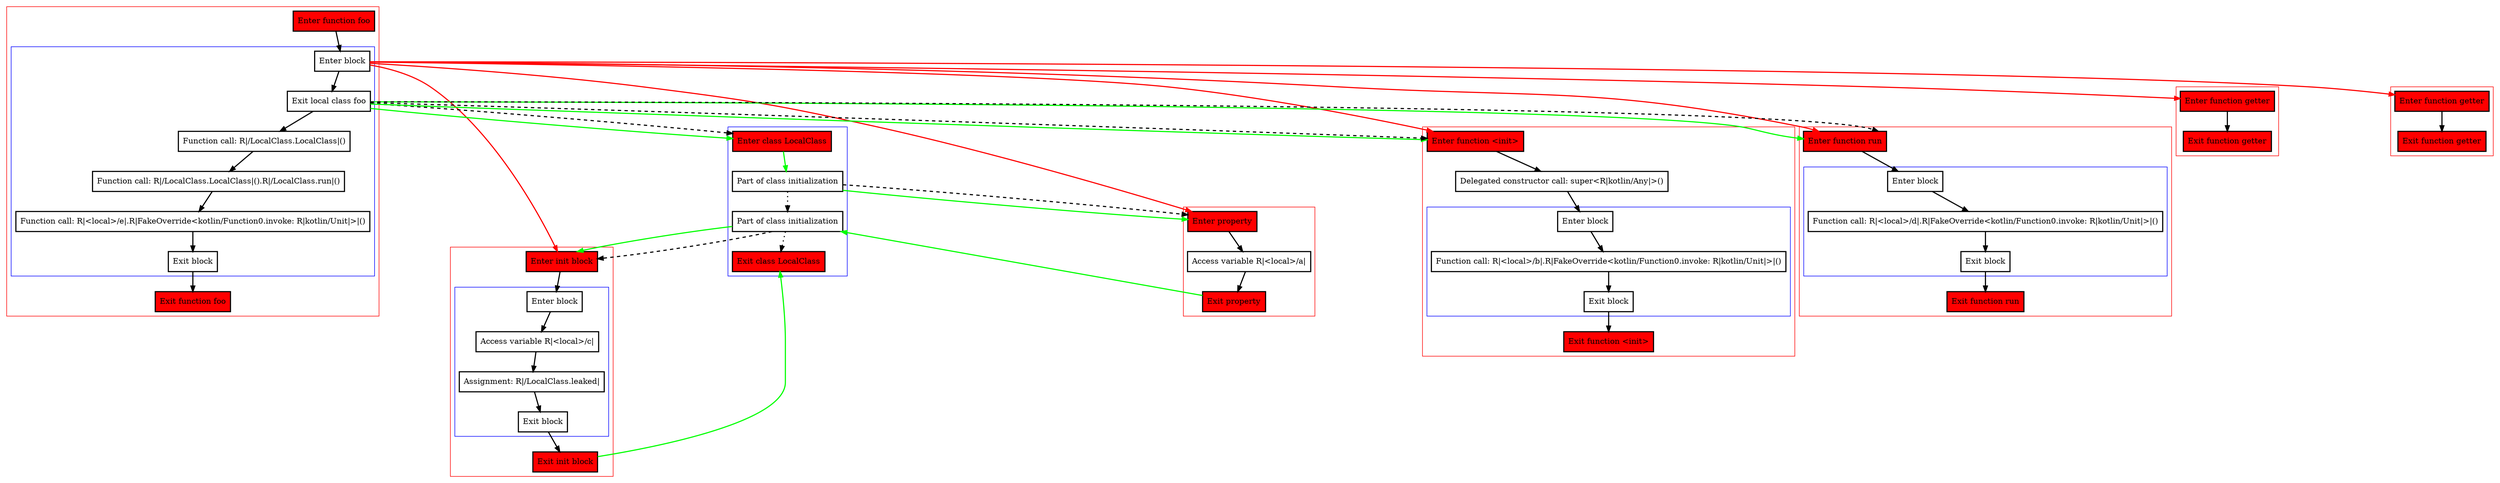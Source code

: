 digraph inLocalClass_kt {
    graph [nodesep=3]
    node [shape=box penwidth=2]
    edge [penwidth=2]

    subgraph cluster_0 {
        color=red
        0 [label="Enter function foo" style="filled" fillcolor=red];
        subgraph cluster_1 {
            color=blue
            1 [label="Enter block"];
            2 [label="Exit local class foo"];
            3 [label="Function call: R|/LocalClass.LocalClass|()"];
            4 [label="Function call: R|/LocalClass.LocalClass|().R|/LocalClass.run|()"];
            5 [label="Function call: R|<local>/e|.R|FakeOverride<kotlin/Function0.invoke: R|kotlin/Unit|>|()"];
            6 [label="Exit block"];
        }
        7 [label="Exit function foo" style="filled" fillcolor=red];
    }
    subgraph cluster_2 {
        color=blue
        8 [label="Enter class LocalClass" style="filled" fillcolor=red];
        9 [label="Part of class initialization"];
        10 [label="Part of class initialization"];
        11 [label="Exit class LocalClass" style="filled" fillcolor=red];
    }
    0 -> {1};
    1 -> {2};
    1 -> {14 12 17 19 25 31} [color=red];
    2 -> {3};
    2 -> {19 31 8} [color=green];
    2 -> {19 31 8} [style=dashed];
    3 -> {4};
    4 -> {5};
    5 -> {6};
    6 -> {7};
    8 -> {9} [color=green];
    9 -> {10} [style=dotted];
    9 -> {14} [color=green];
    9 -> {14} [style=dashed];
    10 -> {11} [style=dotted];
    10 -> {25} [color=green];
    10 -> {25} [style=dashed];

    subgraph cluster_3 {
        color=red
        12 [label="Enter function getter" style="filled" fillcolor=red];
        13 [label="Exit function getter" style="filled" fillcolor=red];
    }
    12 -> {13};

    subgraph cluster_4 {
        color=red
        14 [label="Enter property" style="filled" fillcolor=red];
        15 [label="Access variable R|<local>/a|"];
        16 [label="Exit property" style="filled" fillcolor=red];
    }
    14 -> {15};
    15 -> {16};
    16 -> {10} [color=green];

    subgraph cluster_5 {
        color=red
        17 [label="Enter function getter" style="filled" fillcolor=red];
        18 [label="Exit function getter" style="filled" fillcolor=red];
    }
    17 -> {18};

    subgraph cluster_6 {
        color=red
        19 [label="Enter function <init>" style="filled" fillcolor=red];
        20 [label="Delegated constructor call: super<R|kotlin/Any|>()"];
        subgraph cluster_7 {
            color=blue
            21 [label="Enter block"];
            22 [label="Function call: R|<local>/b|.R|FakeOverride<kotlin/Function0.invoke: R|kotlin/Unit|>|()"];
            23 [label="Exit block"];
        }
        24 [label="Exit function <init>" style="filled" fillcolor=red];
    }
    19 -> {20};
    20 -> {21};
    21 -> {22};
    22 -> {23};
    23 -> {24};

    subgraph cluster_8 {
        color=red
        25 [label="Enter init block" style="filled" fillcolor=red];
        subgraph cluster_9 {
            color=blue
            26 [label="Enter block"];
            27 [label="Access variable R|<local>/c|"];
            28 [label="Assignment: R|/LocalClass.leaked|"];
            29 [label="Exit block"];
        }
        30 [label="Exit init block" style="filled" fillcolor=red];
    }
    25 -> {26};
    26 -> {27};
    27 -> {28};
    28 -> {29};
    29 -> {30};
    30 -> {11} [color=green];

    subgraph cluster_10 {
        color=red
        31 [label="Enter function run" style="filled" fillcolor=red];
        subgraph cluster_11 {
            color=blue
            32 [label="Enter block"];
            33 [label="Function call: R|<local>/d|.R|FakeOverride<kotlin/Function0.invoke: R|kotlin/Unit|>|()"];
            34 [label="Exit block"];
        }
        35 [label="Exit function run" style="filled" fillcolor=red];
    }
    31 -> {32};
    32 -> {33};
    33 -> {34};
    34 -> {35};

}
